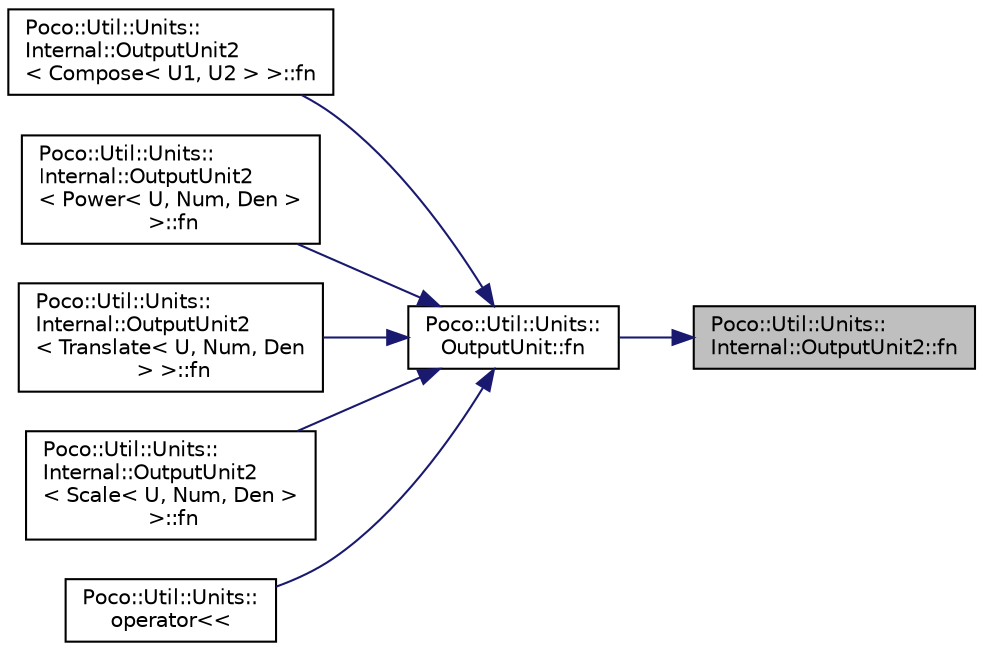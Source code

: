 digraph "Poco::Util::Units::Internal::OutputUnit2::fn"
{
 // LATEX_PDF_SIZE
  edge [fontname="Helvetica",fontsize="10",labelfontname="Helvetica",labelfontsize="10"];
  node [fontname="Helvetica",fontsize="10",shape=record];
  rankdir="RL";
  Node1 [label="Poco::Util::Units::\lInternal::OutputUnit2::fn",height=0.2,width=0.4,color="black", fillcolor="grey75", style="filled", fontcolor="black",tooltip=" "];
  Node1 -> Node2 [dir="back",color="midnightblue",fontsize="10",style="solid"];
  Node2 [label="Poco::Util::Units::\lOutputUnit::fn",height=0.2,width=0.4,color="black", fillcolor="white", style="filled",URL="$structPoco_1_1Util_1_1Units_1_1OutputUnit.html#a21255e1270794d87a81d6e6526d7ed88",tooltip=" "];
  Node2 -> Node3 [dir="back",color="midnightblue",fontsize="10",style="solid"];
  Node3 [label="Poco::Util::Units::\lInternal::OutputUnit2\l\< Compose\< U1, U2 \> \>::fn",height=0.2,width=0.4,color="black", fillcolor="white", style="filled",URL="$structPoco_1_1Util_1_1Units_1_1Internal_1_1OutputUnit2_3_01Compose_3_01U1_00_01U2_01_4_01_4.html#acebb675393dc9b0be2d153f78de2eee3",tooltip=" "];
  Node2 -> Node4 [dir="back",color="midnightblue",fontsize="10",style="solid"];
  Node4 [label="Poco::Util::Units::\lInternal::OutputUnit2\l\< Power\< U, Num, Den \>\l \>::fn",height=0.2,width=0.4,color="black", fillcolor="white", style="filled",URL="$structPoco_1_1Util_1_1Units_1_1Internal_1_1OutputUnit2_3_01Power_3_01U_00_01Num_00_01Den_01_4_01_4.html#a8b653f2f10ad83326c9033c50fbc1215",tooltip=" "];
  Node2 -> Node5 [dir="back",color="midnightblue",fontsize="10",style="solid"];
  Node5 [label="Poco::Util::Units::\lInternal::OutputUnit2\l\< Translate\< U, Num, Den\l \> \>::fn",height=0.2,width=0.4,color="black", fillcolor="white", style="filled",URL="$structPoco_1_1Util_1_1Units_1_1Internal_1_1OutputUnit2_3_01Translate_3_01U_00_01Num_00_01Den_01_4_01_4.html#a1d2f5b766aaad5541cd675e038d3d39f",tooltip=" "];
  Node2 -> Node6 [dir="back",color="midnightblue",fontsize="10",style="solid"];
  Node6 [label="Poco::Util::Units::\lInternal::OutputUnit2\l\< Scale\< U, Num, Den \>\l \>::fn",height=0.2,width=0.4,color="black", fillcolor="white", style="filled",URL="$structPoco_1_1Util_1_1Units_1_1Internal_1_1OutputUnit2_3_01Scale_3_01U_00_01Num_00_01Den_01_4_01_4.html#a2b699d655745db0f49790e28144e7fb0",tooltip=" "];
  Node2 -> Node7 [dir="back",color="midnightblue",fontsize="10",style="solid"];
  Node7 [label="Poco::Util::Units::\loperator\<\<",height=0.2,width=0.4,color="black", fillcolor="white", style="filled",URL="$namespacePoco_1_1Util_1_1Units.html#a3cbb7021633da13f7bb3bfbb6d3f1c88",tooltip=" "];
}
